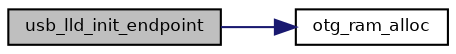 digraph "usb_lld_init_endpoint"
{
  bgcolor="transparent";
  edge [fontname="Helvetica",fontsize="8",labelfontname="Helvetica",labelfontsize="8"];
  node [fontname="Helvetica",fontsize="8",shape=record];
  rankdir="LR";
  Node28 [label="usb_lld_init_endpoint",height=0.2,width=0.4,color="black", fillcolor="grey75", style="filled", fontcolor="black"];
  Node28 -> Node29 [color="midnightblue",fontsize="8",style="solid",fontname="Helvetica"];
  Node29 [label="otg_ram_alloc",height=0.2,width=0.4,color="black",URL="$group___u_s_b.html#ga16b16095d3fc03569684abfd629dc016",tooltip="Allocates a block from the FIFO RAM memory. "];
}
